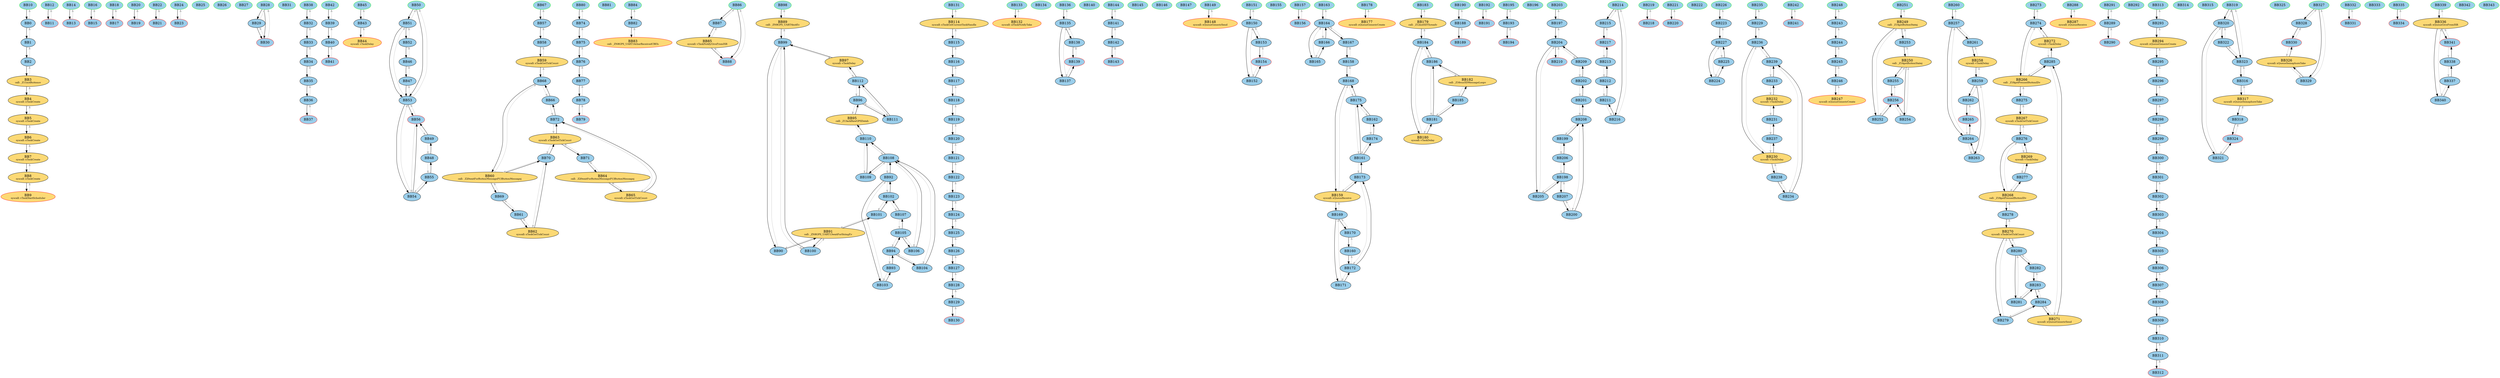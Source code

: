 digraph G {
	subgraph main{
		node [style=filled];
		"BB10" "BB0" "BB1" "BB2" "BB3" "BB4" "BB5" "BB6" "BB7" "BB8" "BB9" ;
		BB10 -> BB0;
		BB10[fillcolor="#9ACEEB" style=filled];
		BB0 -> BB1;
		BB0[fillcolor="#9ACEEB" style=filled];
		BB0 -> BB10[color=grey];
		BB1 -> BB2;
		BB1[fillcolor="#9ACEEB" style=filled];
		BB1 -> BB0[color=grey];
		BB2 -> BB3;
		BB2[fillcolor="#9ACEEB" style=filled];
		BB2 -> BB1[color=grey];
		BB3 -> BB4;
		BB3[fillcolor="#FCD975" style=filled label=<BB3<BR />
<FONT POINT-SIZE="10">call: _Z11initButtonsv</FONT>>];
		BB3 -> BB2[color=grey];
		BB4 -> BB5;
		BB4[fillcolor="#FCD975" style=filled label=<BB4<BR />
<FONT POINT-SIZE="10">syscall: xTaskCreate</FONT>>];
		BB4 -> BB3[color=grey];
		BB5 -> BB6;
		BB5[fillcolor="#FCD975" style=filled label=<BB5<BR />
<FONT POINT-SIZE="10">syscall: xTaskCreate</FONT>>];
		BB5 -> BB4[color=grey];
		BB6 -> BB7;
		BB6[fillcolor="#FCD975" style=filled label=<BB6<BR />
<FONT POINT-SIZE="10">syscall: xTaskCreate</FONT>>];
		BB6 -> BB5[color=grey];
		BB7 -> BB8;
		BB7[fillcolor="#FCD975" style=filled label=<BB7<BR />
<FONT POINT-SIZE="10">syscall: xTaskCreate</FONT>>];
		BB7 -> BB6[color=grey];
		BB8 -> BB9;
		BB8[fillcolor="#FCD975" style=filled label=<BB8<BR />
<FONT POINT-SIZE="10">syscall: xTaskCreate</FONT>>];
		BB8 -> BB7[color=grey];
		BB9[fillcolor="#FCD975" style=filled label=<BB9<BR />
<FONT POINT-SIZE="10">syscall: vTaskStartScheduler</FONT>>];
		BB9 -> BB8[color=grey];
		BB9 [color=red style=filled] ;
		BB10 [color=green style=filled];
		label = "main";
	}
	subgraph __cxx_global_var_init{
		node [style=filled];
		"BB12" "BB11" ;
		BB12 -> BB11;
		BB12[fillcolor="#9ACEEB" style=filled];
		BB11[fillcolor="#9ACEEB" style=filled];
		BB11 -> BB12[color=grey];
		BB11 [color=red style=filled] ;
		BB12 [color=green style=filled];
		label = "__cxx_global_var_init";
	}
	subgraph __cxx_global_var_init_1{
		node [style=filled];
		"BB14" "BB13" ;
		BB14 -> BB13;
		BB14[fillcolor="#9ACEEB" style=filled];
		BB13[fillcolor="#9ACEEB" style=filled];
		BB13 -> BB14[color=grey];
		BB13 [color=red style=filled] ;
		BB14 [color=green style=filled];
		label = "__cxx_global_var_init.1";
	}
	subgraph _ZN21CurrentPositionScreenC2Ev{
		node [style=filled];
		"BB16" "BB15" ;
		BB16 -> BB15;
		BB16[fillcolor="#9ACEEB" style=filled];
		BB15[fillcolor="#9ACEEB" style=filled];
		BB15 -> BB16[color=grey];
		BB15 [color=red style=filled] ;
		BB16 [color=green style=filled];
		label = "_ZN21CurrentPositionScreenC2Ev";
	}
	subgraph __cxx_global_var_init_2{
		node [style=filled];
		"BB18" "BB17" ;
		BB18 -> BB17;
		BB18[fillcolor="#9ACEEB" style=filled];
		BB17[fillcolor="#9ACEEB" style=filled];
		BB17 -> BB18[color=grey];
		BB17 [color=red style=filled] ;
		BB18 [color=green style=filled];
		label = "__cxx_global_var_init.2";
	}
	subgraph __cxx_global_var_init_3{
		node [style=filled];
		"BB20" "BB19" ;
		BB20 -> BB19;
		BB20[fillcolor="#9ACEEB" style=filled];
		BB19[fillcolor="#9ACEEB" style=filled];
		BB19 -> BB20[color=grey];
		BB19 [color=red style=filled] ;
		BB20 [color=green style=filled];
		label = "__cxx_global_var_init.3";
	}
	subgraph __cxx_global_var_init_4{
		node [style=filled];
		"BB22" "BB21" ;
		BB22 -> BB21;
		BB22[fillcolor="#9ACEEB" style=filled];
		BB21[fillcolor="#9ACEEB" style=filled];
		BB21 -> BB22[color=grey];
		BB21 [color=red style=filled] ;
		BB22 [color=green style=filled];
		label = "__cxx_global_var_init.4";
	}
	subgraph __cxx_global_var_init_5{
		node [style=filled];
		"BB24" "BB23" ;
		BB24 -> BB23;
		BB24[fillcolor="#9ACEEB" style=filled];
		BB23[fillcolor="#9ACEEB" style=filled];
		BB23 -> BB24[color=grey];
		BB23 [color=red style=filled] ;
		BB24 [color=green style=filled];
		label = "__cxx_global_var_init.5";
	}
	subgraph _Z16setCurrentScreenP6Screen{
		node [style=filled];
		"BB25" ;
		BB25[fillcolor="#9ACEEB" style=filled];
		BB25 [color=red style=filled] ;
		BB25 [color=green style=filled];
		label = "_Z16setCurrentScreenP6Screen";
	}
	subgraph _Z16getCurrentScreenv{
		node [style=filled];
		"BB26" ;
		BB26[fillcolor="#9ACEEB" style=filled];
		BB26 [color=red style=filled] ;
		BB26 [color=green style=filled];
		label = "_Z16getCurrentScreenv";
	}
	subgraph _Z16enterChildScreenP6Screen{
		node [style=filled];
		"BB27" ;
		BB27[fillcolor="#9ACEEB" style=filled];
		BB27 [color=red style=filled] ;
		BB27 [color=green style=filled];
		label = "_Z16enterChildScreenP6Screen";
	}
	subgraph _Z18backToParentScreenv{
		node [style=filled];
		"BB28" "BB29" "BB30" ;
		BB28 -> BB29;
		BB28 -> BB30;
		BB28[fillcolor="#9ACEEB" style=filled];
		BB29 -> BB30;
		BB29[fillcolor="#9ACEEB" style=filled];
		BB29 -> BB28[color=grey];
		BB30[fillcolor="#9ACEEB" style=filled];
		BB30 -> BB28[color=grey];
		BB30 -> BB29[color=grey];
		BB30 [color=red style=filled] ;
		BB28 [color=green style=filled];
		label = "_Z18backToParentScreenv";
	}
	subgraph _Z11initDisplayv{
		node [style=filled];
		"BB31" ;
		BB31[fillcolor="#9ACEEB" style=filled];
		BB31 [color=red style=filled] ;
		BB31 [color=green style=filled];
		label = "_Z11initDisplayv";
	}
	subgraph _Z11initScreensv{
		node [style=filled];
		"BB38" "BB32" "BB33" "BB34" "BB35" "BB36" "BB37" ;
		BB38 -> BB32;
		BB38[fillcolor="#9ACEEB" style=filled];
		BB32 -> BB33;
		BB32[fillcolor="#9ACEEB" style=filled];
		BB32 -> BB38[color=grey];
		BB33 -> BB34;
		BB33[fillcolor="#9ACEEB" style=filled];
		BB33 -> BB32[color=grey];
		BB34 -> BB35;
		BB34[fillcolor="#9ACEEB" style=filled];
		BB34 -> BB33[color=grey];
		BB35 -> BB36;
		BB35[fillcolor="#9ACEEB" style=filled];
		BB35 -> BB34[color=grey];
		BB36 -> BB37;
		BB36[fillcolor="#9ACEEB" style=filled];
		BB36 -> BB35[color=grey];
		BB37[fillcolor="#9ACEEB" style=filled];
		BB37 -> BB36[color=grey];
		BB37 [color=red style=filled] ;
		BB38 [color=green style=filled];
		label = "_Z11initScreensv";
	}
	subgraph _Z11drawDisplayv{
		node [style=filled];
		"BB42" "BB39" "BB40" "BB41" ;
		BB42 -> BB39;
		BB42[fillcolor="#9ACEEB" style=filled];
		BB39 -> BB40;
		BB39[fillcolor="#9ACEEB" style=filled];
		BB39 -> BB42[color=grey];
		BB40 -> BB41;
		BB40[fillcolor="#9ACEEB" style=filled];
		BB40 -> BB39[color=grey];
		BB41[fillcolor="#9ACEEB" style=filled];
		BB41 -> BB40[color=grey];
		BB41 [color=red style=filled] ;
		BB42 [color=green style=filled];
		label = "_Z11drawDisplayv";
	}
	subgraph _Z14showMessageBoxPKc{
		node [style=filled];
		"BB45" "BB43" "BB44" ;
		BB45 -> BB43;
		BB45[fillcolor="#9ACEEB" style=filled];
		BB43 -> BB44;
		BB43[fillcolor="#9ACEEB" style=filled];
		BB43 -> BB45[color=grey];
		BB44[fillcolor="#FCD975" style=filled label=<BB44<BR />
<FONT POINT-SIZE="10">syscall: vTaskDelay</FONT>>];
		BB44 -> BB43[color=grey];
		BB44 [color=red style=filled] ;
		BB45 [color=green style=filled];
		label = "_Z14showMessageBoxPKc";
	}
	subgraph _Z13processButtonRK13ButtonMessage{
		node [style=filled];
		"BB50" "BB51" "BB53" "BB52" "BB54" "BB56" "BB46" "BB55" "BB47" "BB48" "BB49" ;
		BB50 -> BB51;
		BB50 -> BB53;
		BB50[fillcolor="#9ACEEB" style=filled];
		BB51 -> BB52;
		BB51 -> BB53;
		BB51[fillcolor="#9ACEEB" style=filled];
		BB51 -> BB50[color=grey];
		BB53 -> BB54;
		BB53 -> BB56;
		BB53[fillcolor="#9ACEEB" style=filled];
		BB53 -> BB50[color=grey];
		BB53 -> BB51[color=grey];
		BB53 -> BB47[color=grey];
		BB52 -> BB46;
		BB52[fillcolor="#9ACEEB" style=filled];
		BB52 -> BB51[color=grey];
		BB54 -> BB55;
		BB54 -> BB56;
		BB54[fillcolor="#9ACEEB" style=filled];
		BB54 -> BB53[color=grey];
		BB56[fillcolor="#9ACEEB" style=filled];
		BB56 -> BB53[color=grey];
		BB56 -> BB54[color=grey];
		BB56 -> BB49[color=grey];
		BB46 -> BB47;
		BB46[fillcolor="#9ACEEB" style=filled];
		BB46 -> BB52[color=grey];
		BB55 -> BB48;
		BB55[fillcolor="#9ACEEB" style=filled];
		BB55 -> BB54[color=grey];
		BB47 -> BB53;
		BB47[fillcolor="#9ACEEB" style=filled];
		BB47 -> BB46[color=grey];
		BB48 -> BB49;
		BB48[fillcolor="#9ACEEB" style=filled];
		BB48 -> BB55[color=grey];
		BB49 -> BB56;
		BB49[fillcolor="#9ACEEB" style=filled];
		BB49 -> BB48[color=grey];
		BB56 [color=red style=filled] ;
		BB50 [color=green style=filled];
		label = "_Z13processButtonRK13ButtonMessage";
	}
	subgraph _Z12vDisplayTaskPv{
		node [style=filled];
		"BB67" "BB57" "BB58" "BB59" "BB68" "BB60" "BB69" "BB70" "BB61" "BB63" "BB62" "BB71" "BB72" "BB64" "BB66" "BB65" ;
		BB67 -> BB57;
		BB67[fillcolor="#9ACEEB" style=filled];
		BB57 -> BB58;
		BB57[fillcolor="#9ACEEB" style=filled];
		BB57 -> BB67[color=grey];
		BB58 -> BB59;
		BB58[fillcolor="#9ACEEB" style=filled];
		BB58 -> BB57[color=grey];
		BB59 -> BB68;
		BB59[fillcolor="#FCD975" style=filled label=<BB59<BR />
<FONT POINT-SIZE="10">syscall: xTaskGetTickCount</FONT>>];
		BB59 -> BB58[color=grey];
		BB68 -> BB60;
		BB68[fillcolor="#9ACEEB" style=filled];
		BB68 -> BB59[color=grey];
		BB68 -> BB66[color=grey];
		BB60 -> BB69;
		BB60 -> BB70;
		BB60[fillcolor="#FCD975" style=filled label=<BB60<BR />
<FONT POINT-SIZE="10">call: _Z20waitForButtonMessageP13ButtonMessagej</FONT>>];
		BB60 -> BB68[color=grey];
		BB69 -> BB61;
		BB69[fillcolor="#9ACEEB" style=filled];
		BB69 -> BB60[color=grey];
		BB70 -> BB63;
		BB70[fillcolor="#9ACEEB" style=filled];
		BB70 -> BB60[color=grey];
		BB70 -> BB62[color=grey];
		BB61 -> BB62;
		BB61[fillcolor="#9ACEEB" style=filled];
		BB61 -> BB69[color=grey];
		BB63 -> BB71;
		BB63 -> BB72;
		BB63[fillcolor="#FCD975" style=filled label=<BB63<BR />
<FONT POINT-SIZE="10">syscall: xTaskGetTickCount</FONT>>];
		BB63 -> BB70[color=grey];
		BB62 -> BB70;
		BB62[fillcolor="#FCD975" style=filled label=<BB62<BR />
<FONT POINT-SIZE="10">syscall: xTaskGetTickCount</FONT>>];
		BB62 -> BB61[color=grey];
		BB71 -> BB64;
		BB71[fillcolor="#9ACEEB" style=filled];
		BB71 -> BB63[color=grey];
		BB72 -> BB66;
		BB72[fillcolor="#9ACEEB" style=filled];
		BB72 -> BB63[color=grey];
		BB72 -> BB65[color=grey];
		BB64 -> BB65;
		BB64[fillcolor="#FCD975" style=filled label=<BB64<BR />
<FONT POINT-SIZE="10">call: _Z20waitForButtonMessageP13ButtonMessagej</FONT>>];
		BB64 -> BB71[color=grey];
		BB66 -> BB68;
		BB66[fillcolor="#9ACEEB" style=filled];
		BB66 -> BB72[color=grey];
		BB65 -> BB72;
		BB65[fillcolor="#FCD975" style=filled label=<BB65<BR />
<FONT POINT-SIZE="10">syscall: xTaskGetTickCount</FONT>>];
		BB65 -> BB64[color=grey];
		BB67 [color=green style=filled];
		label = "_Z12vDisplayTaskPv";
	}
	subgraph _GLOBAL__sub_I_ScreenManager_cpp{
		node [style=filled];
		"BB80" "BB74" "BB75" "BB76" "BB77" "BB78" "BB79" ;
		BB80 -> BB74;
		BB80[fillcolor="#9ACEEB" style=filled];
		BB74 -> BB75;
		BB74[fillcolor="#9ACEEB" style=filled];
		BB74 -> BB80[color=grey];
		BB75 -> BB76;
		BB75[fillcolor="#9ACEEB" style=filled];
		BB75 -> BB74[color=grey];
		BB76 -> BB77;
		BB76[fillcolor="#9ACEEB" style=filled];
		BB76 -> BB75[color=grey];
		BB77 -> BB78;
		BB77[fillcolor="#9ACEEB" style=filled];
		BB77 -> BB76[color=grey];
		BB78 -> BB79;
		BB78[fillcolor="#9ACEEB" style=filled];
		BB78 -> BB77[color=grey];
		BB79[fillcolor="#9ACEEB" style=filled];
		BB79 -> BB78[color=grey];
		BB79 [color=red style=filled] ;
		BB80 [color=green style=filled];
		label = "_GLOBAL__sub_I_ScreenManager.cpp";
	}
	subgraph _ZN8GPS_UARTC2Ev{
		node [style=filled];
		"BB81" ;
		BB81[fillcolor="#9ACEEB" style=filled];
		BB81 [color=red style=filled] ;
		BB81 [color=green style=filled];
		label = "_ZN8GPS_UARTC2Ev";
	}
	subgraph USART1_IRQHandler{
		node [style=filled];
		"BB84" "BB82" "BB83" ;
		BB84 -> BB82;
		BB84[fillcolor="#9ACEEB" style=filled];
		BB82 -> BB83;
		BB82[fillcolor="#9ACEEB" style=filled];
		BB82 -> BB84[color=grey];
		BB83[fillcolor="#FCD975" style=filled label=<BB83<BR />
<FONT POINT-SIZE="10">call: _ZN8GPS_UART14charReceivedCBEh</FONT>>];
		BB83 -> BB82[color=grey];
		BB83 [color=red style=filled] ;
		BB84 [color=green style=filled];
		label = "USART1_IRQHandler";
	}
	subgraph _ZN8GPS_UART14charReceivedCBEh{
		node [style=filled];
		"BB86" "BB87" "BB88" "BB85" ;
		BB86 -> BB87;
		BB86 -> BB88;
		BB86[fillcolor="#9ACEEB" style=filled];
		BB87 -> BB85;
		BB87[fillcolor="#9ACEEB" style=filled];
		BB87 -> BB86[color=grey];
		BB88[fillcolor="#9ACEEB" style=filled];
		BB88 -> BB86[color=grey];
		BB88 -> BB85[color=grey];
		BB85 -> BB88;
		BB85[fillcolor="#FCD975" style=filled label=<BB85<BR />
<FONT POINT-SIZE="10">syscall: vTaskNotifyGiveFromISR</FONT>>];
		BB85 -> BB87[color=grey];
		BB88 [color=red style=filled] ;
		BB86 [color=green style=filled];
		label = "_ZN8GPS_UART14charReceivedCBEh";
	}
	subgraph _Z8vGPSTaskPv{
		node [style=filled];
		"BB98" "BB89" "BB99" "BB90" "BB91" "BB101" "BB100" "BB102" "BB92" "BB103" "BB108" "BB93" "BB109" "BB110" "BB94" "BB95" "BB104" "BB105" "BB96" "BB106" "BB107" "BB111" "BB112" "BB97" ;
		BB98 -> BB89;
		BB98[fillcolor="#9ACEEB" style=filled];
		BB89 -> BB99;
		BB89[fillcolor="#FCD975" style=filled label=<BB89<BR />
<FONT POINT-SIZE="10">call: _ZN8GPS_UART4initEv</FONT>>];
		BB89 -> BB98[color=grey];
		BB99 -> BB90;
		BB99[fillcolor="#9ACEEB" style=filled];
		BB99 -> BB89[color=grey];
		BB99 -> BB100[color=grey];
		BB99 -> BB97[color=grey];
		BB90 -> BB91;
		BB90[fillcolor="#9ACEEB" style=filled];
		BB90 -> BB99[color=grey];
		BB91 -> BB101;
		BB91 -> BB100;
		BB91[fillcolor="#FCD975" style=filled label=<BB91<BR />
<FONT POINT-SIZE="10">call: _ZN8GPS_UART13waitForStringEv</FONT>>];
		BB91 -> BB90[color=grey];
		BB101 -> BB102;
		BB101[fillcolor="#9ACEEB" style=filled];
		BB101 -> BB91[color=grey];
		BB100 -> BB99;
		BB100[fillcolor="#9ACEEB" style=filled];
		BB100 -> BB91[color=grey];
		BB102 -> BB92;
		BB102[fillcolor="#9ACEEB" style=filled];
		BB102 -> BB101[color=grey];
		BB102 -> BB107[color=grey];
		BB92 -> BB103;
		BB92 -> BB108;
		BB92[fillcolor="#9ACEEB" style=filled];
		BB92 -> BB102[color=grey];
		BB103 -> BB93;
		BB103[fillcolor="#9ACEEB" style=filled];
		BB103 -> BB92[color=grey];
		BB108 -> BB109;
		BB108 -> BB110;
		BB108[fillcolor="#9ACEEB" style=filled];
		BB108 -> BB92[color=grey];
		BB108 -> BB104[color=grey];
		BB108 -> BB106[color=grey];
		BB93 -> BB94;
		BB93[fillcolor="#9ACEEB" style=filled];
		BB93 -> BB103[color=grey];
		BB109 -> BB110;
		BB109[fillcolor="#9ACEEB" style=filled];
		BB109 -> BB108[color=grey];
		BB110 -> BB95;
		BB110[fillcolor="#9ACEEB" style=filled];
		BB110 -> BB108[color=grey];
		BB110 -> BB109[color=grey];
		BB94 -> BB104;
		BB94 -> BB105;
		BB94[fillcolor="#9ACEEB" style=filled];
		BB94 -> BB93[color=grey];
		BB95 -> BB96;
		BB95[fillcolor="#FCD975" style=filled label=<BB95<BR />
<FONT POINT-SIZE="10">call: _Z13ackRawGPSDatah</FONT>>];
		BB95 -> BB110[color=grey];
		BB104 -> BB108;
		BB104[fillcolor="#9ACEEB" style=filled];
		BB104 -> BB94[color=grey];
		BB105 -> BB106;
		BB105 -> BB107;
		BB105[fillcolor="#9ACEEB" style=filled];
		BB105 -> BB94[color=grey];
		BB96 -> BB111;
		BB96 -> BB112;
		BB96[fillcolor="#9ACEEB" style=filled];
		BB96 -> BB95[color=grey];
		BB106 -> BB108;
		BB106[fillcolor="#9ACEEB" style=filled];
		BB106 -> BB105[color=grey];
		BB107 -> BB102;
		BB107[fillcolor="#9ACEEB" style=filled];
		BB107 -> BB105[color=grey];
		BB111 -> BB112;
		BB111[fillcolor="#9ACEEB" style=filled];
		BB111 -> BB96[color=grey];
		BB112 -> BB97;
		BB112[fillcolor="#9ACEEB" style=filled];
		BB112 -> BB96[color=grey];
		BB112 -> BB111[color=grey];
		BB97 -> BB99;
		BB97[fillcolor="#FCD975" style=filled label=<BB97<BR />
<FONT POINT-SIZE="10">syscall: vTaskDelay</FONT>>];
		BB97 -> BB112[color=grey];
		BB98 [color=green style=filled];
		label = "_Z8vGPSTaskPv";
	}
	subgraph _ZN8GPS_UART4initEv{
		node [style=filled];
		"BB131" "BB114" "BB115" "BB116" "BB117" "BB118" "BB119" "BB120" "BB121" "BB122" "BB123" "BB124" "BB125" "BB126" "BB127" "BB128" "BB129" "BB130" ;
		BB131 -> BB114;
		BB131[fillcolor="#9ACEEB" style=filled];
		BB114 -> BB115;
		BB114[fillcolor="#FCD975" style=filled label=<BB114<BR />
<FONT POINT-SIZE="10">syscall: xTaskGetCurrentTaskHandle</FONT>>];
		BB114 -> BB131[color=grey];
		BB115 -> BB116;
		BB115[fillcolor="#9ACEEB" style=filled];
		BB115 -> BB114[color=grey];
		BB116 -> BB117;
		BB116[fillcolor="#9ACEEB" style=filled];
		BB116 -> BB115[color=grey];
		BB117 -> BB118;
		BB117[fillcolor="#9ACEEB" style=filled];
		BB117 -> BB116[color=grey];
		BB118 -> BB119;
		BB118[fillcolor="#9ACEEB" style=filled];
		BB118 -> BB117[color=grey];
		BB119 -> BB120;
		BB119[fillcolor="#9ACEEB" style=filled];
		BB119 -> BB118[color=grey];
		BB120 -> BB121;
		BB120[fillcolor="#9ACEEB" style=filled];
		BB120 -> BB119[color=grey];
		BB121 -> BB122;
		BB121[fillcolor="#9ACEEB" style=filled];
		BB121 -> BB120[color=grey];
		BB122 -> BB123;
		BB122[fillcolor="#9ACEEB" style=filled];
		BB122 -> BB121[color=grey];
		BB123 -> BB124;
		BB123[fillcolor="#9ACEEB" style=filled];
		BB123 -> BB122[color=grey];
		BB124 -> BB125;
		BB124[fillcolor="#9ACEEB" style=filled];
		BB124 -> BB123[color=grey];
		BB125 -> BB126;
		BB125[fillcolor="#9ACEEB" style=filled];
		BB125 -> BB124[color=grey];
		BB126 -> BB127;
		BB126[fillcolor="#9ACEEB" style=filled];
		BB126 -> BB125[color=grey];
		BB127 -> BB128;
		BB127[fillcolor="#9ACEEB" style=filled];
		BB127 -> BB126[color=grey];
		BB128 -> BB129;
		BB128[fillcolor="#9ACEEB" style=filled];
		BB128 -> BB127[color=grey];
		BB129 -> BB130;
		BB129[fillcolor="#9ACEEB" style=filled];
		BB129 -> BB128[color=grey];
		BB130[fillcolor="#9ACEEB" style=filled];
		BB130 -> BB129[color=grey];
		BB130 [color=red style=filled] ;
		BB131 [color=green style=filled];
		label = "_ZN8GPS_UART4initEv";
	}
	subgraph _ZN8GPS_UART13waitForStringEv{
		node [style=filled];
		"BB133" "BB132" ;
		BB133 -> BB132;
		BB133[fillcolor="#9ACEEB" style=filled];
		BB132[fillcolor="#FCD975" style=filled label=<BB132<BR />
<FONT POINT-SIZE="10">syscall: ulTaskNotifyTake</FONT>>];
		BB132 -> BB133[color=grey];
		BB132 [color=red style=filled] ;
		BB133 [color=green style=filled];
		label = "_ZN8GPS_UART13waitForStringEv";
	}
	subgraph _ZNK8GPS_UART9availableEv{
		node [style=filled];
		"BB134" ;
		BB134[fillcolor="#9ACEEB" style=filled];
		BB134 [color=red style=filled] ;
		BB134 [color=green style=filled];
		label = "_ZNK8GPS_UART9availableEv";
	}
	subgraph _ZN8GPS_UART8readCharEv{
		node [style=filled];
		"BB136" "BB135" "BB137" "BB138" "BB139" ;
		BB136 -> BB135;
		BB136[fillcolor="#9ACEEB" style=filled];
		BB135 -> BB137;
		BB135 -> BB138;
		BB135[fillcolor="#9ACEEB" style=filled];
		BB135 -> BB136[color=grey];
		BB137 -> BB139;
		BB137[fillcolor="#9ACEEB" style=filled];
		BB137 -> BB135[color=grey];
		BB138 -> BB139;
		BB138[fillcolor="#9ACEEB" style=filled];
		BB138 -> BB135[color=grey];
		BB139[fillcolor="#9ACEEB" style=filled];
		BB139 -> BB137[color=grey];
		BB139 -> BB138[color=grey];
		BB139 [color=red style=filled] ;
		BB136 [color=green style=filled];
		label = "_ZN8GPS_UART8readCharEv";
	}
	subgraph _ZNVK7NMEAGPS9availableEv{
		node [style=filled];
		"BB140" ;
		BB140[fillcolor="#9ACEEB" style=filled];
		BB140 [color=red style=filled] ;
		BB140 [color=green style=filled];
		label = "_ZNVK7NMEAGPS9availableEv";
	}
	subgraph _GLOBAL__sub_I_GPSThread_cpp{
		node [style=filled];
		"BB144" "BB141" "BB142" "BB143" ;
		BB144 -> BB141;
		BB144[fillcolor="#9ACEEB" style=filled];
		BB141 -> BB142;
		BB141[fillcolor="#9ACEEB" style=filled];
		BB141 -> BB144[color=grey];
		BB142 -> BB143;
		BB142[fillcolor="#9ACEEB" style=filled];
		BB142 -> BB141[color=grey];
		BB143[fillcolor="#9ACEEB" style=filled];
		BB143 -> BB142[color=grey];
		BB143 [color=red style=filled] ;
		BB144 [color=green style=filled];
		label = "_GLOBAL__sub_I_GPSThread.cpp";
	}
	subgraph _ZN14SdFatSPIDriverC2Ev{
		node [style=filled];
		"BB145" ;
		BB145[fillcolor="#9ACEEB" style=filled];
		BB145 [color=red style=filled] ;
		BB145 [color=green style=filled];
		label = "_ZN14SdFatSPIDriverC2Ev";
	}
	subgraph _ZN5SdFatC2EP14SdFatSPIDriver{
		node [style=filled];
		"BB146" ;
		BB146[fillcolor="#9ACEEB" style=filled];
		BB146 [color=red style=filled] ;
		BB146 [color=green style=filled];
		label = "_ZN5SdFatC2EP14SdFatSPIDriver";
	}
	subgraph _Z19requestRawGPSBufferv{
		node [style=filled];
		"BB147" ;
		BB147[fillcolor="#9ACEEB" style=filled];
		BB147 [color=red style=filled] ;
		BB147 [color=green style=filled];
		label = "_Z19requestRawGPSBufferv";
	}
	subgraph _Z13ackRawGPSDatah{
		node [style=filled];
		"BB149" "BB148" ;
		BB149 -> BB148;
		BB149[fillcolor="#9ACEEB" style=filled];
		BB148[fillcolor="#FCD975" style=filled label=<BB148<BR />
<FONT POINT-SIZE="10">syscall: xQueueGenericSend</FONT>>];
		BB148 -> BB149[color=grey];
		BB148 [color=red style=filled] ;
		BB149 [color=green style=filled];
		label = "_Z13ackRawGPSDatah";
	}
	subgraph _Z10initSDCardv{
		node [style=filled];
		"BB151" "BB150" "BB152" "BB153" "BB154" ;
		BB151 -> BB150;
		BB151[fillcolor="#9ACEEB" style=filled];
		BB150 -> BB152;
		BB150 -> BB153;
		BB150[fillcolor="#9ACEEB" style=filled];
		BB150 -> BB151[color=grey];
		BB152 -> BB154;
		BB152[fillcolor="#9ACEEB" style=filled];
		BB152 -> BB150[color=grey];
		BB153 -> BB154;
		BB153[fillcolor="#9ACEEB" style=filled];
		BB153 -> BB150[color=grey];
		BB154[fillcolor="#9ACEEB" style=filled];
		BB154 -> BB152[color=grey];
		BB154 -> BB153[color=grey];
		BB154 [color=red style=filled] ;
		BB151 [color=green style=filled];
		label = "_Z10initSDCardv";
	}
	subgraph _ZN5SdFat5beginEj{
		node [style=filled];
		"BB155" ;
		BB155[fillcolor="#9ACEEB" style=filled];
		BB155 [color=red style=filled] ;
		BB155 [color=green style=filled];
		label = "_ZN5SdFat5beginEj";
	}
	subgraph _Z11saveRawDataRK9SDMessage{
		node [style=filled];
		"BB157" "BB156" ;
		BB157 -> BB156;
		BB157[fillcolor="#9ACEEB" style=filled];
		BB156[fillcolor="#9ACEEB" style=filled];
		BB156 -> BB157[color=grey];
		BB156 [color=red style=filled] ;
		BB157 [color=green style=filled];
		label = "_Z11saveRawDataRK9SDMessage";
	}
	subgraph _Z16runSDMessageLoopv{
		node [style=filled];
		"BB163" "BB164" "BB165" "BB167" "BB166" "BB158" "BB168" "BB159" "BB169" "BB173" "BB171" "BB170" "BB161" "BB172" "BB160" "BB174" "BB175" "BB162" ;
		BB163 -> BB164;
		BB163[fillcolor="#9ACEEB" style=filled];
		BB164 -> BB165;
		BB164 -> BB167;
		BB164[fillcolor="#9ACEEB" style=filled];
		BB164 -> BB163[color=grey];
		BB164 -> BB166[color=grey];
		BB165 -> BB166;
		BB165[fillcolor="#9ACEEB" style=filled];
		BB165 -> BB164[color=grey];
		BB167 -> BB158;
		BB167[fillcolor="#9ACEEB" style=filled];
		BB167 -> BB164[color=grey];
		BB166 -> BB164;
		BB166[fillcolor="#9ACEEB" style=filled];
		BB166 -> BB165[color=grey];
		BB158 -> BB168;
		BB158[fillcolor="#9ACEEB" style=filled];
		BB158 -> BB167[color=grey];
		BB168 -> BB159;
		BB168[fillcolor="#9ACEEB" style=filled];
		BB168 -> BB158[color=grey];
		BB168 -> BB175[color=grey];
		BB159 -> BB169;
		BB159 -> BB173;
		BB159[fillcolor="#FCD975" style=filled label=<BB159<BR />
<FONT POINT-SIZE="10">syscall: xQueueReceive</FONT>>];
		BB159 -> BB168[color=grey];
		BB169 -> BB171;
		BB169 -> BB170;
		BB169[fillcolor="#9ACEEB" style=filled];
		BB169 -> BB159[color=grey];
		BB173 -> BB161;
		BB173[fillcolor="#9ACEEB" style=filled];
		BB173 -> BB159[color=grey];
		BB173 -> BB172[color=grey];
		BB171 -> BB172;
		BB171[fillcolor="#9ACEEB" style=filled];
		BB171 -> BB169[color=grey];
		BB170 -> BB160;
		BB170[fillcolor="#9ACEEB" style=filled];
		BB170 -> BB169[color=grey];
		BB161 -> BB174;
		BB161 -> BB175;
		BB161[fillcolor="#9ACEEB" style=filled];
		BB161 -> BB173[color=grey];
		BB172 -> BB173;
		BB172[fillcolor="#9ACEEB" style=filled];
		BB172 -> BB171[color=grey];
		BB172 -> BB160[color=grey];
		BB160 -> BB172;
		BB160[fillcolor="#9ACEEB" style=filled];
		BB160 -> BB170[color=grey];
		BB174 -> BB162;
		BB174[fillcolor="#9ACEEB" style=filled];
		BB174 -> BB161[color=grey];
		BB175 -> BB168;
		BB175[fillcolor="#9ACEEB" style=filled];
		BB175 -> BB161[color=grey];
		BB175 -> BB162[color=grey];
		BB162 -> BB175;
		BB162[fillcolor="#9ACEEB" style=filled];
		BB162 -> BB174[color=grey];
		BB163 [color=green style=filled];
		label = "_Z16runSDMessageLoopv";
	}
	subgraph _Z12initSDThreadv{
		node [style=filled];
		"BB178" "BB177" ;
		BB178 -> BB177;
		BB178[fillcolor="#9ACEEB" style=filled];
		BB177[fillcolor="#FCD975" style=filled label=<BB177<BR />
<FONT POINT-SIZE="10">syscall: xQueueGenericCreate</FONT>>];
		BB177 -> BB178[color=grey];
		BB177 [color=red style=filled] ;
		BB178 [color=green style=filled];
		label = "_Z12initSDThreadv";
	}
	subgraph _Z9vSDThreadPv{
		node [style=filled];
		"BB183" "BB179" "BB184" "BB180" "BB181" "BB185" "BB186" "BB182" ;
		BB183 -> BB179;
		BB183[fillcolor="#9ACEEB" style=filled];
		BB179 -> BB184;
		BB179[fillcolor="#FCD975" style=filled label=<BB179<BR />
<FONT POINT-SIZE="10">call: _Z12initSDThreadv</FONT>>];
		BB179 -> BB183[color=grey];
		BB184 -> BB180;
		BB184[fillcolor="#9ACEEB" style=filled];
		BB184 -> BB179[color=grey];
		BB184 -> BB186[color=grey];
		BB180 -> BB181;
		BB180[fillcolor="#FCD975" style=filled label=<BB180<BR />
<FONT POINT-SIZE="10">syscall: vTaskDelay</FONT>>];
		BB180 -> BB184[color=grey];
		BB181 -> BB185;
		BB181 -> BB186;
		BB181[fillcolor="#9ACEEB" style=filled];
		BB181 -> BB180[color=grey];
		BB185 -> BB182;
		BB185[fillcolor="#9ACEEB" style=filled];
		BB185 -> BB181[color=grey];
		BB186 -> BB184;
		BB186[fillcolor="#9ACEEB" style=filled];
		BB186 -> BB181[color=grey];
		BB186 -> BB182[color=grey];
		BB182 -> BB186;
		BB182[fillcolor="#FCD975" style=filled label=<BB182<BR />
<FONT POINT-SIZE="10">call: _Z16runSDMessageLoopv</FONT>>];
		BB182 -> BB185[color=grey];
		BB183 [color=green style=filled];
		label = "_Z9vSDThreadPv";
	}
	subgraph _ZN10CharWriter5writeEPKc{
		node [style=filled];
		"BB190" "BB188" "BB189" ;
		BB190 -> BB188;
		BB190[fillcolor="#9ACEEB" style=filled];
		BB188 -> BB189;
		BB188[fillcolor="#9ACEEB" style=filled];
		BB188 -> BB190[color=grey];
		BB189[fillcolor="#9ACEEB" style=filled];
		BB189 -> BB188[color=grey];
		BB189 [color=red style=filled] ;
		BB190 [color=green style=filled];
		label = "_ZN10CharWriter5writeEPKc";
	}
	subgraph _ZN10CharWriter5writeEc{
		node [style=filled];
		"BB192" "BB191" ;
		BB192 -> BB191;
		BB192[fillcolor="#9ACEEB" style=filled];
		BB191[fillcolor="#9ACEEB" style=filled];
		BB191 -> BB192[color=grey];
		BB191 [color=red style=filled] ;
		BB192 [color=green style=filled];
		label = "_ZN10CharWriter5writeEc";
	}
	subgraph _GLOBAL__sub_I_SDThread_cpp{
		node [style=filled];
		"BB195" "BB193" "BB194" ;
		BB195 -> BB193;
		BB195[fillcolor="#9ACEEB" style=filled];
		BB193 -> BB194;
		BB193[fillcolor="#9ACEEB" style=filled];
		BB193 -> BB195[color=grey];
		BB194[fillcolor="#9ACEEB" style=filled];
		BB194 -> BB193[color=grey];
		BB194 [color=red style=filled] ;
		BB195 [color=green style=filled];
		label = "_GLOBAL__sub_I_SDThread.cpp";
	}
	subgraph _ZN9LEDDriverC2Ev{
		node [style=filled];
		"BB196" ;
		BB196[fillcolor="#9ACEEB" style=filled];
		BB196 [color=red style=filled] ;
		BB196 [color=green style=filled];
		label = "_ZN9LEDDriverC2Ev";
	}
	subgraph _Z5blinkh{
		node [style=filled];
		"BB203" "BB197" "BB204" "BB205" "BB210" "BB198" "BB206" "BB207" "BB199" "BB200" "BB208" "BB201" "BB202" "BB209" ;
		BB203 -> BB197;
		BB203[fillcolor="#9ACEEB" style=filled];
		BB197 -> BB204;
		BB197[fillcolor="#9ACEEB" style=filled];
		BB197 -> BB203[color=grey];
		BB204 -> BB205;
		BB204 -> BB210;
		BB204[fillcolor="#9ACEEB" style=filled];
		BB204 -> BB197[color=grey];
		BB204 -> BB209[color=grey];
		BB205 -> BB198;
		BB205[fillcolor="#9ACEEB" style=filled];
		BB205 -> BB204[color=grey];
		BB210[fillcolor="#9ACEEB" style=filled];
		BB210 -> BB204[color=grey];
		BB198 -> BB206;
		BB198 -> BB207;
		BB198[fillcolor="#9ACEEB" style=filled];
		BB198 -> BB205[color=grey];
		BB206 -> BB199;
		BB206[fillcolor="#9ACEEB" style=filled];
		BB206 -> BB198[color=grey];
		BB207 -> BB200;
		BB207[fillcolor="#9ACEEB" style=filled];
		BB207 -> BB198[color=grey];
		BB199 -> BB208;
		BB199[fillcolor="#9ACEEB" style=filled];
		BB199 -> BB206[color=grey];
		BB200 -> BB208;
		BB200[fillcolor="#9ACEEB" style=filled];
		BB200 -> BB207[color=grey];
		BB208 -> BB201;
		BB208[fillcolor="#9ACEEB" style=filled];
		BB208 -> BB199[color=grey];
		BB208 -> BB200[color=grey];
		BB201 -> BB202;
		BB201[fillcolor="#9ACEEB" style=filled];
		BB201 -> BB208[color=grey];
		BB202 -> BB209;
		BB202[fillcolor="#9ACEEB" style=filled];
		BB202 -> BB201[color=grey];
		BB209 -> BB204;
		BB209[fillcolor="#9ACEEB" style=filled];
		BB209 -> BB202[color=grey];
		BB210 [color=red style=filled] ;
		BB203 [color=green style=filled];
		label = "_Z5blinkh";
	}
	subgraph _ZN9LEDDriver4initEv{
		node [style=filled];
		"BB214" "BB215" "BB216" "BB217" "BB211" "BB212" "BB213" ;
		BB214 -> BB215;
		BB214 -> BB216;
		BB214[fillcolor="#9ACEEB" style=filled];
		BB215 -> BB217;
		BB215[fillcolor="#9ACEEB" style=filled];
		BB215 -> BB214[color=grey];
		BB216 -> BB211;
		BB216[fillcolor="#9ACEEB" style=filled];
		BB216 -> BB214[color=grey];
		BB217[fillcolor="#9ACEEB" style=filled];
		BB217 -> BB215[color=grey];
		BB217 -> BB213[color=grey];
		BB211 -> BB212;
		BB211[fillcolor="#9ACEEB" style=filled];
		BB211 -> BB216[color=grey];
		BB212 -> BB213;
		BB212[fillcolor="#9ACEEB" style=filled];
		BB212 -> BB211[color=grey];
		BB213 -> BB217;
		BB213[fillcolor="#9ACEEB" style=filled];
		BB213 -> BB212[color=grey];
		BB217 [color=red style=filled] ;
		BB214 [color=green style=filled];
		label = "_ZN9LEDDriver4initEv";
	}
	subgraph _ZN9LEDDriver6turnOnEv{
		node [style=filled];
		"BB219" "BB218" ;
		BB219 -> BB218;
		BB219[fillcolor="#9ACEEB" style=filled];
		BB218[fillcolor="#9ACEEB" style=filled];
		BB218 -> BB219[color=grey];
		BB218 [color=red style=filled] ;
		BB219 [color=green style=filled];
		label = "_ZN9LEDDriver6turnOnEv";
	}
	subgraph _ZN9LEDDriver7turnOffEv{
		node [style=filled];
		"BB221" "BB220" ;
		BB221 -> BB220;
		BB221[fillcolor="#9ACEEB" style=filled];
		BB220[fillcolor="#9ACEEB" style=filled];
		BB220 -> BB221[color=grey];
		BB220 [color=red style=filled] ;
		BB221 [color=green style=filled];
		label = "_ZN9LEDDriver7turnOffEv";
	}
	subgraph _Z12setLedStatush{
		node [style=filled];
		"BB222" ;
		BB222[fillcolor="#9ACEEB" style=filled];
		BB222 [color=red style=filled] ;
		BB222 [color=green style=filled];
		label = "_Z12setLedStatush";
	}
	subgraph _Z4halth{
		node [style=filled];
		"BB226" "BB223" "BB227" "BB224" "BB225" ;
		BB226 -> BB223;
		BB226[fillcolor="#9ACEEB" style=filled];
		BB223 -> BB227;
		BB223[fillcolor="#9ACEEB" style=filled];
		BB223 -> BB226[color=grey];
		BB227 -> BB224;
		BB227[fillcolor="#9ACEEB" style=filled];
		BB227 -> BB223[color=grey];
		BB227 -> BB225[color=grey];
		BB224 -> BB225;
		BB224[fillcolor="#9ACEEB" style=filled];
		BB224 -> BB227[color=grey];
		BB225 -> BB227;
		BB225[fillcolor="#9ACEEB" style=filled];
		BB225 -> BB224[color=grey];
		BB226 [color=green style=filled];
		label = "_Z4halth";
	}
	subgraph _Z10vLEDThreadPv{
		node [style=filled];
		"BB235" "BB229" "BB236" "BB230" "BB237" "BB238" "BB231" "BB234" "BB232" "BB239" "BB233" ;
		BB235 -> BB229;
		BB235[fillcolor="#9ACEEB" style=filled];
		BB229 -> BB236;
		BB229[fillcolor="#9ACEEB" style=filled];
		BB229 -> BB235[color=grey];
		BB236 -> BB230;
		BB236[fillcolor="#9ACEEB" style=filled];
		BB236 -> BB229[color=grey];
		BB236 -> BB239[color=grey];
		BB230 -> BB237;
		BB230 -> BB238;
		BB230[fillcolor="#FCD975" style=filled label=<BB230<BR />
<FONT POINT-SIZE="10">syscall: vTaskDelay</FONT>>];
		BB230 -> BB236[color=grey];
		BB237 -> BB231;
		BB237[fillcolor="#9ACEEB" style=filled];
		BB237 -> BB230[color=grey];
		BB238 -> BB234;
		BB238[fillcolor="#9ACEEB" style=filled];
		BB238 -> BB230[color=grey];
		BB231 -> BB232;
		BB231[fillcolor="#9ACEEB" style=filled];
		BB231 -> BB237[color=grey];
		BB234 -> BB239;
		BB234[fillcolor="#9ACEEB" style=filled];
		BB234 -> BB238[color=grey];
		BB232 -> BB233;
		BB232[fillcolor="#FCD975" style=filled label=<BB232<BR />
<FONT POINT-SIZE="10">syscall: vTaskDelay</FONT>>];
		BB232 -> BB231[color=grey];
		BB239 -> BB236;
		BB239[fillcolor="#9ACEEB" style=filled];
		BB239 -> BB234[color=grey];
		BB239 -> BB233[color=grey];
		BB233 -> BB239;
		BB233[fillcolor="#9ACEEB" style=filled];
		BB233 -> BB232[color=grey];
		BB235 [color=green style=filled];
		label = "_Z10vLEDThreadPv";
	}
	subgraph _GLOBAL__sub_I_LEDThread_cpp{
		node [style=filled];
		"BB242" "BB241" ;
		BB242 -> BB241;
		BB242[fillcolor="#9ACEEB" style=filled];
		BB241[fillcolor="#9ACEEB" style=filled];
		BB241 -> BB242[color=grey];
		BB241 [color=red style=filled] ;
		BB242 [color=green style=filled];
		label = "_GLOBAL__sub_I_LEDThread.cpp";
	}
	subgraph _Z11initButtonsv{
		node [style=filled];
		"BB248" "BB243" "BB244" "BB245" "BB246" "BB247" ;
		BB248 -> BB243;
		BB248[fillcolor="#9ACEEB" style=filled];
		BB243 -> BB244;
		BB243[fillcolor="#9ACEEB" style=filled];
		BB243 -> BB248[color=grey];
		BB244 -> BB245;
		BB244[fillcolor="#9ACEEB" style=filled];
		BB244 -> BB243[color=grey];
		BB245 -> BB246;
		BB245[fillcolor="#9ACEEB" style=filled];
		BB245 -> BB244[color=grey];
		BB246 -> BB247;
		BB246[fillcolor="#9ACEEB" style=filled];
		BB246 -> BB245[color=grey];
		BB247[fillcolor="#FCD975" style=filled label=<BB247<BR />
<FONT POINT-SIZE="10">syscall: xQueueGenericCreate</FONT>>];
		BB247 -> BB246[color=grey];
		BB247 [color=red style=filled] ;
		BB248 [color=green style=filled];
		label = "_Z11initButtonsv";
	}
	subgraph _Z18getPressedButtonIDv{
		node [style=filled];
		"BB251" "BB249" "BB252" "BB253" "BB256" "BB250" "BB254" "BB255" ;
		BB251 -> BB249;
		BB251[fillcolor="#9ACEEB" style=filled];
		BB249 -> BB252;
		BB249 -> BB253;
		BB249[fillcolor="#FCD975" style=filled label=<BB249<BR />
<FONT POINT-SIZE="10">call: _Z14getButtonStatej</FONT>>];
		BB249 -> BB251[color=grey];
		BB252 -> BB256;
		BB252[fillcolor="#9ACEEB" style=filled];
		BB252 -> BB249[color=grey];
		BB253 -> BB250;
		BB253[fillcolor="#9ACEEB" style=filled];
		BB253 -> BB249[color=grey];
		BB256[fillcolor="#9ACEEB" style=filled];
		BB256 -> BB252[color=grey];
		BB256 -> BB254[color=grey];
		BB256 -> BB255[color=grey];
		BB250 -> BB254;
		BB250 -> BB255;
		BB250[fillcolor="#FCD975" style=filled label=<BB250<BR />
<FONT POINT-SIZE="10">call: _Z14getButtonStatej</FONT>>];
		BB250 -> BB253[color=grey];
		BB254 -> BB256;
		BB254[fillcolor="#9ACEEB" style=filled];
		BB254 -> BB250[color=grey];
		BB255 -> BB256;
		BB255[fillcolor="#9ACEEB" style=filled];
		BB255 -> BB250[color=grey];
		BB256 [color=red style=filled] ;
		BB251 [color=green style=filled];
		label = "_Z18getPressedButtonIDv";
	}
	subgraph _Z14getButtonStatej{
		node [style=filled];
		"BB260" "BB257" "BB264" "BB261" "BB265" "BB258" "BB259" "BB263" "BB262" ;
		BB260 -> BB257;
		BB260[fillcolor="#9ACEEB" style=filled];
		BB257 -> BB264;
		BB257 -> BB261;
		BB257[fillcolor="#9ACEEB" style=filled];
		BB257 -> BB260[color=grey];
		BB264 -> BB265;
		BB264[fillcolor="#9ACEEB" style=filled];
		BB264 -> BB257[color=grey];
		BB264 -> BB263[color=grey];
		BB261 -> BB258;
		BB261[fillcolor="#9ACEEB" style=filled];
		BB261 -> BB257[color=grey];
		BB265[fillcolor="#9ACEEB" style=filled];
		BB265 -> BB264[color=grey];
		BB265 -> BB262[color=grey];
		BB258 -> BB259;
		BB258[fillcolor="#FCD975" style=filled label=<BB258<BR />
<FONT POINT-SIZE="10">syscall: vTaskDelay</FONT>>];
		BB258 -> BB261[color=grey];
		BB259 -> BB263;
		BB259 -> BB262;
		BB259[fillcolor="#9ACEEB" style=filled];
		BB259 -> BB258[color=grey];
		BB263 -> BB264;
		BB263[fillcolor="#9ACEEB" style=filled];
		BB263 -> BB259[color=grey];
		BB262 -> BB265;
		BB262[fillcolor="#9ACEEB" style=filled];
		BB262 -> BB259[color=grey];
		BB265 [color=red style=filled] ;
		BB260 [color=green style=filled];
		label = "_Z14getButtonStatej";
	}
	subgraph _Z14vButtonsThreadPv{
		node [style=filled];
		"BB273" "BB274" "BB266" "BB275" "BB285" "BB267" "BB272" "BB276" "BB268" "BB277" "BB278" "BB269" "BB270" "BB279" "BB280" "BB284" "BB281" "BB282" "BB271" "BB283" ;
		BB273 -> BB274;
		BB273[fillcolor="#9ACEEB" style=filled];
		BB274 -> BB266;
		BB274[fillcolor="#9ACEEB" style=filled];
		BB274 -> BB273[color=grey];
		BB274 -> BB272[color=grey];
		BB266 -> BB275;
		BB266 -> BB285;
		BB266[fillcolor="#FCD975" style=filled label=<BB266<BR />
<FONT POINT-SIZE="10">call: _Z18getPressedButtonIDv</FONT>>];
		BB266 -> BB274[color=grey];
		BB275 -> BB267;
		BB275[fillcolor="#9ACEEB" style=filled];
		BB275 -> BB266[color=grey];
		BB285 -> BB272;
		BB285[fillcolor="#9ACEEB" style=filled];
		BB285 -> BB266[color=grey];
		BB285 -> BB271[color=grey];
		BB267 -> BB276;
		BB267[fillcolor="#FCD975" style=filled label=<BB267<BR />
<FONT POINT-SIZE="10">syscall: xTaskGetTickCount</FONT>>];
		BB267 -> BB275[color=grey];
		BB272 -> BB274;
		BB272[fillcolor="#FCD975" style=filled label=<BB272<BR />
<FONT POINT-SIZE="10">syscall: vTaskDelay</FONT>>];
		BB272 -> BB285[color=grey];
		BB276 -> BB268;
		BB276[fillcolor="#9ACEEB" style=filled];
		BB276 -> BB267[color=grey];
		BB276 -> BB269[color=grey];
		BB268 -> BB277;
		BB268 -> BB278;
		BB268[fillcolor="#FCD975" style=filled label=<BB268<BR />
<FONT POINT-SIZE="10">call: _Z18getPressedButtonIDv</FONT>>];
		BB268 -> BB276[color=grey];
		BB277 -> BB269;
		BB277[fillcolor="#9ACEEB" style=filled];
		BB277 -> BB268[color=grey];
		BB278 -> BB270;
		BB278[fillcolor="#9ACEEB" style=filled];
		BB278 -> BB268[color=grey];
		BB269 -> BB276;
		BB269[fillcolor="#FCD975" style=filled label=<BB269<BR />
<FONT POINT-SIZE="10">syscall: vTaskDelay</FONT>>];
		BB269 -> BB277[color=grey];
		BB270 -> BB279;
		BB270 -> BB280;
		BB270[fillcolor="#FCD975" style=filled label=<BB270<BR />
<FONT POINT-SIZE="10">syscall: xTaskGetTickCount</FONT>>];
		BB270 -> BB278[color=grey];
		BB279 -> BB284;
		BB279[fillcolor="#9ACEEB" style=filled];
		BB279 -> BB270[color=grey];
		BB280 -> BB281;
		BB280 -> BB282;
		BB280[fillcolor="#9ACEEB" style=filled];
		BB280 -> BB270[color=grey];
		BB284 -> BB271;
		BB284[fillcolor="#9ACEEB" style=filled];
		BB284 -> BB279[color=grey];
		BB284 -> BB283[color=grey];
		BB281 -> BB283;
		BB281[fillcolor="#9ACEEB" style=filled];
		BB281 -> BB280[color=grey];
		BB282 -> BB283;
		BB282[fillcolor="#9ACEEB" style=filled];
		BB282 -> BB280[color=grey];
		BB271 -> BB285;
		BB271[fillcolor="#FCD975" style=filled label=<BB271<BR />
<FONT POINT-SIZE="10">syscall: xQueueGenericSend</FONT>>];
		BB271 -> BB284[color=grey];
		BB283 -> BB284;
		BB283[fillcolor="#9ACEEB" style=filled];
		BB283 -> BB281[color=grey];
		BB283 -> BB282[color=grey];
		BB273 [color=green style=filled];
		label = "_Z14vButtonsThreadPv";
	}
	subgraph _Z20waitForButtonMessageP13ButtonMessagej{
		node [style=filled];
		"BB288" "BB287" ;
		BB288 -> BB287;
		BB288[fillcolor="#9ACEEB" style=filled];
		BB287[fillcolor="#FCD975" style=filled label=<BB287<BR />
<FONT POINT-SIZE="10">syscall: xQueueReceive</FONT>>];
		BB287 -> BB288[color=grey];
		BB287 [color=red style=filled] ;
		BB288 [color=green style=filled];
		label = "_Z20waitForButtonMessageP13ButtonMessagej";
	}
	subgraph _GLOBAL__sub_I_ButtonsThread_cpp{
		node [style=filled];
		"BB291" "BB289" "BB290" ;
		BB291 -> BB289;
		BB291[fillcolor="#9ACEEB" style=filled];
		BB289 -> BB290;
		BB289[fillcolor="#9ACEEB" style=filled];
		BB289 -> BB291[color=grey];
		BB290[fillcolor="#9ACEEB" style=filled];
		BB290 -> BB289[color=grey];
		BB290 [color=red style=filled] ;
		BB291 [color=green style=filled];
		label = "_GLOBAL__sub_I_ButtonsThread.cpp";
	}
	subgraph _ZN14SdFatSPIDriver8activateEv{
		node [style=filled];
		"BB292" ;
		BB292[fillcolor="#9ACEEB" style=filled];
		BB292 [color=red style=filled] ;
		BB292 [color=green style=filled];
		label = "_ZN14SdFatSPIDriver8activateEv";
	}
	subgraph _ZN14SdFatSPIDriver5beginEh{
		node [style=filled];
		"BB313" "BB293" "BB294" "BB295" "BB296" "BB297" "BB298" "BB299" "BB300" "BB301" "BB302" "BB303" "BB304" "BB305" "BB306" "BB307" "BB308" "BB309" "BB310" "BB311" "BB312" ;
		BB313 -> BB293;
		BB313[fillcolor="#9ACEEB" style=filled];
		BB293 -> BB294;
		BB293[fillcolor="#9ACEEB" style=filled];
		BB293 -> BB313[color=grey];
		BB294 -> BB295;
		BB294[fillcolor="#FCD975" style=filled label=<BB294<BR />
<FONT POINT-SIZE="10">syscall: xQueueGenericCreate</FONT>>];
		BB294 -> BB293[color=grey];
		BB295 -> BB296;
		BB295[fillcolor="#9ACEEB" style=filled];
		BB295 -> BB294[color=grey];
		BB296 -> BB297;
		BB296[fillcolor="#9ACEEB" style=filled];
		BB296 -> BB295[color=grey];
		BB297 -> BB298;
		BB297[fillcolor="#9ACEEB" style=filled];
		BB297 -> BB296[color=grey];
		BB298 -> BB299;
		BB298[fillcolor="#9ACEEB" style=filled];
		BB298 -> BB297[color=grey];
		BB299 -> BB300;
		BB299[fillcolor="#9ACEEB" style=filled];
		BB299 -> BB298[color=grey];
		BB300 -> BB301;
		BB300[fillcolor="#9ACEEB" style=filled];
		BB300 -> BB299[color=grey];
		BB301 -> BB302;
		BB301[fillcolor="#9ACEEB" style=filled];
		BB301 -> BB300[color=grey];
		BB302 -> BB303;
		BB302[fillcolor="#9ACEEB" style=filled];
		BB302 -> BB301[color=grey];
		BB303 -> BB304;
		BB303[fillcolor="#9ACEEB" style=filled];
		BB303 -> BB302[color=grey];
		BB304 -> BB305;
		BB304[fillcolor="#9ACEEB" style=filled];
		BB304 -> BB303[color=grey];
		BB305 -> BB306;
		BB305[fillcolor="#9ACEEB" style=filled];
		BB305 -> BB304[color=grey];
		BB306 -> BB307;
		BB306[fillcolor="#9ACEEB" style=filled];
		BB306 -> BB305[color=grey];
		BB307 -> BB308;
		BB307[fillcolor="#9ACEEB" style=filled];
		BB307 -> BB306[color=grey];
		BB308 -> BB309;
		BB308[fillcolor="#9ACEEB" style=filled];
		BB308 -> BB307[color=grey];
		BB309 -> BB310;
		BB309[fillcolor="#9ACEEB" style=filled];
		BB309 -> BB308[color=grey];
		BB310 -> BB311;
		BB310[fillcolor="#9ACEEB" style=filled];
		BB310 -> BB309[color=grey];
		BB311 -> BB312;
		BB311[fillcolor="#9ACEEB" style=filled];
		BB311 -> BB310[color=grey];
		BB312[fillcolor="#9ACEEB" style=filled];
		BB312 -> BB311[color=grey];
		BB312 [color=red style=filled] ;
		BB313 [color=green style=filled];
		label = "_ZN14SdFatSPIDriver5beginEh";
	}
	subgraph _ZN14SdFatSPIDriver10deactivateEv{
		node [style=filled];
		"BB314" ;
		BB314[fillcolor="#9ACEEB" style=filled];
		BB314 [color=red style=filled] ;
		BB314 [color=green style=filled];
		label = "_ZN14SdFatSPIDriver10deactivateEv";
	}
	subgraph _ZN14SdFatSPIDriver7receiveEv{
		node [style=filled];
		"BB315" ;
		BB315[fillcolor="#9ACEEB" style=filled];
		BB315 [color=red style=filled] ;
		BB315 [color=green style=filled];
		label = "_ZN14SdFatSPIDriver7receiveEv";
	}
	subgraph _ZN14SdFatSPIDriver7receiveEPhj{
		node [style=filled];
		"BB319" "BB320" "BB323" "BB321" "BB322" "BB316" "BB324" "BB317" "BB318" ;
		BB319 -> BB320;
		BB319 -> BB323;
		BB319[fillcolor="#9ACEEB" style=filled];
		BB320 -> BB321;
		BB320 -> BB322;
		BB320[fillcolor="#9ACEEB" style=filled];
		BB320 -> BB319[color=grey];
		BB323 -> BB316;
		BB323[fillcolor="#9ACEEB" style=filled];
		BB323 -> BB319[color=grey];
		BB323 -> BB322[color=grey];
		BB321 -> BB324;
		BB321[fillcolor="#9ACEEB" style=filled];
		BB321 -> BB320[color=grey];
		BB322 -> BB323;
		BB322[fillcolor="#9ACEEB" style=filled];
		BB322 -> BB320[color=grey];
		BB316 -> BB317;
		BB316[fillcolor="#9ACEEB" style=filled];
		BB316 -> BB323[color=grey];
		BB324[fillcolor="#9ACEEB" style=filled];
		BB324 -> BB321[color=grey];
		BB324 -> BB318[color=grey];
		BB317 -> BB318;
		BB317[fillcolor="#FCD975" style=filled label=<BB317<BR />
<FONT POINT-SIZE="10">syscall: xQueueSemaphoreTake</FONT>>];
		BB317 -> BB316[color=grey];
		BB318 -> BB324;
		BB318[fillcolor="#9ACEEB" style=filled];
		BB318 -> BB317[color=grey];
		BB324 [color=red style=filled] ;
		BB319 [color=green style=filled];
		label = "_ZN14SdFatSPIDriver7receiveEPhj";
	}
	subgraph _ZN14SdFatSPIDriver4sendEh{
		node [style=filled];
		"BB325" ;
		BB325[fillcolor="#9ACEEB" style=filled];
		BB325 [color=red style=filled] ;
		BB325 [color=green style=filled];
		label = "_ZN14SdFatSPIDriver4sendEh";
	}
	subgraph _ZN14SdFatSPIDriver4sendEPKhj{
		node [style=filled];
		"BB327" "BB328" "BB329" "BB330" "BB326" ;
		BB327 -> BB328;
		BB327 -> BB329;
		BB327[fillcolor="#9ACEEB" style=filled];
		BB328 -> BB330;
		BB328[fillcolor="#9ACEEB" style=filled];
		BB328 -> BB327[color=grey];
		BB329 -> BB326;
		BB329[fillcolor="#9ACEEB" style=filled];
		BB329 -> BB327[color=grey];
		BB330[fillcolor="#9ACEEB" style=filled];
		BB330 -> BB328[color=grey];
		BB330 -> BB326[color=grey];
		BB326 -> BB330;
		BB326[fillcolor="#FCD975" style=filled label=<BB326<BR />
<FONT POINT-SIZE="10">syscall: xQueueSemaphoreTake</FONT>>];
		BB326 -> BB329[color=grey];
		BB330 [color=red style=filled] ;
		BB327 [color=green style=filled];
		label = "_ZN14SdFatSPIDriver4sendEPKhj";
	}
	subgraph _ZN14SdFatSPIDriver6selectEv{
		node [style=filled];
		"BB332" "BB331" ;
		BB332 -> BB331;
		BB332[fillcolor="#9ACEEB" style=filled];
		BB331[fillcolor="#9ACEEB" style=filled];
		BB331 -> BB332[color=grey];
		BB331 [color=red style=filled] ;
		BB332 [color=green style=filled];
		label = "_ZN14SdFatSPIDriver6selectEv";
	}
	subgraph _ZN14SdFatSPIDriver14setSpiSettingsERK11SPISettings{
		node [style=filled];
		"BB333" ;
		BB333[fillcolor="#9ACEEB" style=filled];
		BB333 [color=red style=filled] ;
		BB333 [color=green style=filled];
		label = "_ZN14SdFatSPIDriver14setSpiSettingsERK11SPISettings";
	}
	subgraph _ZN14SdFatSPIDriver8unselectEv{
		node [style=filled];
		"BB335" "BB334" ;
		BB335 -> BB334;
		BB335[fillcolor="#9ACEEB" style=filled];
		BB334[fillcolor="#9ACEEB" style=filled];
		BB334 -> BB335[color=grey];
		BB334 [color=red style=filled] ;
		BB335 [color=green style=filled];
		label = "_ZN14SdFatSPIDriver8unselectEv";
	}
	subgraph _ZN14SdFatSPIDriver22dmaTransferCompletedCBEv{
		node [style=filled];
		"BB339" "BB336" "BB340" "BB341" "BB337" "BB338" ;
		BB339 -> BB336;
		BB339[fillcolor="#9ACEEB" style=filled];
		BB336 -> BB340;
		BB336 -> BB341;
		BB336[fillcolor="#FCD975" style=filled label=<BB336<BR />
<FONT POINT-SIZE="10">syscall: xQueueGiveFromISR</FONT>>];
		BB336 -> BB339[color=grey];
		BB340 -> BB337;
		BB340[fillcolor="#9ACEEB" style=filled];
		BB340 -> BB336[color=grey];
		BB341[fillcolor="#9ACEEB" style=filled];
		BB341 -> BB336[color=grey];
		BB341 -> BB338[color=grey];
		BB337 -> BB338;
		BB337[fillcolor="#9ACEEB" style=filled];
		BB337 -> BB340[color=grey];
		BB338 -> BB341;
		BB338[fillcolor="#9ACEEB" style=filled];
		BB338 -> BB337[color=grey];
		BB341 [color=red style=filled] ;
		BB339 [color=green style=filled];
		label = "_ZN14SdFatSPIDriver22dmaTransferCompletedCBEv";
	}
	subgraph DMA1_Channel2_IRQHandler{
		node [style=filled];
		"BB342" ;
		BB342[fillcolor="#9ACEEB" style=filled];
		BB342 [color=red style=filled] ;
		BB342 [color=green style=filled];
		label = "DMA1_Channel2_IRQHandler";
	}
	subgraph DMA1_Channel3_IRQHandler{
		node [style=filled];
		"BB343" ;
		BB343[fillcolor="#9ACEEB" style=filled];
		BB343 [color=red style=filled] ;
		BB343 [color=green style=filled];
		label = "DMA1_Channel3_IRQHandler";
	}
}